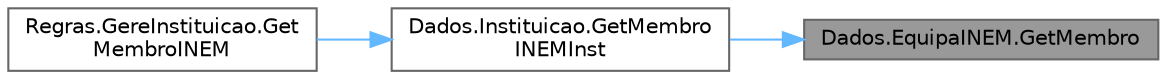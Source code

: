 digraph "Dados.EquipaINEM.GetMembro"
{
 // LATEX_PDF_SIZE
  bgcolor="transparent";
  edge [fontname=Helvetica,fontsize=10,labelfontname=Helvetica,labelfontsize=10];
  node [fontname=Helvetica,fontsize=10,shape=box,height=0.2,width=0.4];
  rankdir="RL";
  Node1 [id="Node000001",label="Dados.EquipaINEM.GetMembro",height=0.2,width=0.4,color="gray40", fillcolor="grey60", style="filled", fontcolor="black",tooltip="Funcao que devolve as informacoes de um membro do INEM."];
  Node1 -> Node2 [id="edge3_Node000001_Node000002",dir="back",color="steelblue1",style="solid",tooltip=" "];
  Node2 [id="Node000002",label="Dados.Instituicao.GetMembro\lINEMInst",height=0.2,width=0.4,color="grey40", fillcolor="white", style="filled",URL="$class_dados_1_1_instituicao.html#a7355bed1de53edf16e70e8f857e725e9",tooltip="Funcao que devolve as informacoes de um membro do INEM da equipa de INEM da instituicao."];
  Node2 -> Node3 [id="edge4_Node000002_Node000003",dir="back",color="steelblue1",style="solid",tooltip=" "];
  Node3 [id="Node000003",label="Regras.GereInstituicao.Get\lMembroINEM",height=0.2,width=0.4,color="grey40", fillcolor="white", style="filled",URL="$class_regras_1_1_gere_instituicao.html#a88760edaffe4b2fd196715871f125ab6",tooltip="Funcao que devolve as informacoes de um membro do INEM da instituicao."];
}
